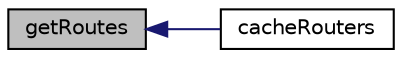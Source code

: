 digraph "getRoutes"
{
  edge [fontname="Helvetica",fontsize="10",labelfontname="Helvetica",labelfontsize="10"];
  node [fontname="Helvetica",fontsize="10",shape=record];
  rankdir="LR";
  Node45 [label="getRoutes",height=0.2,width=0.4,color="black", fillcolor="grey75", style="filled", fontcolor="black"];
  Node45 -> Node46 [dir="back",color="midnightblue",fontsize="10",style="solid",fontname="Helvetica"];
  Node46 [label="cacheRouters",height=0.2,width=0.4,color="black", fillcolor="white", style="filled",URL="$class_zest_1_1_router_1_1_router.html#a51dd0e2e8e330032b9bfaa0d4b077638"];
}

